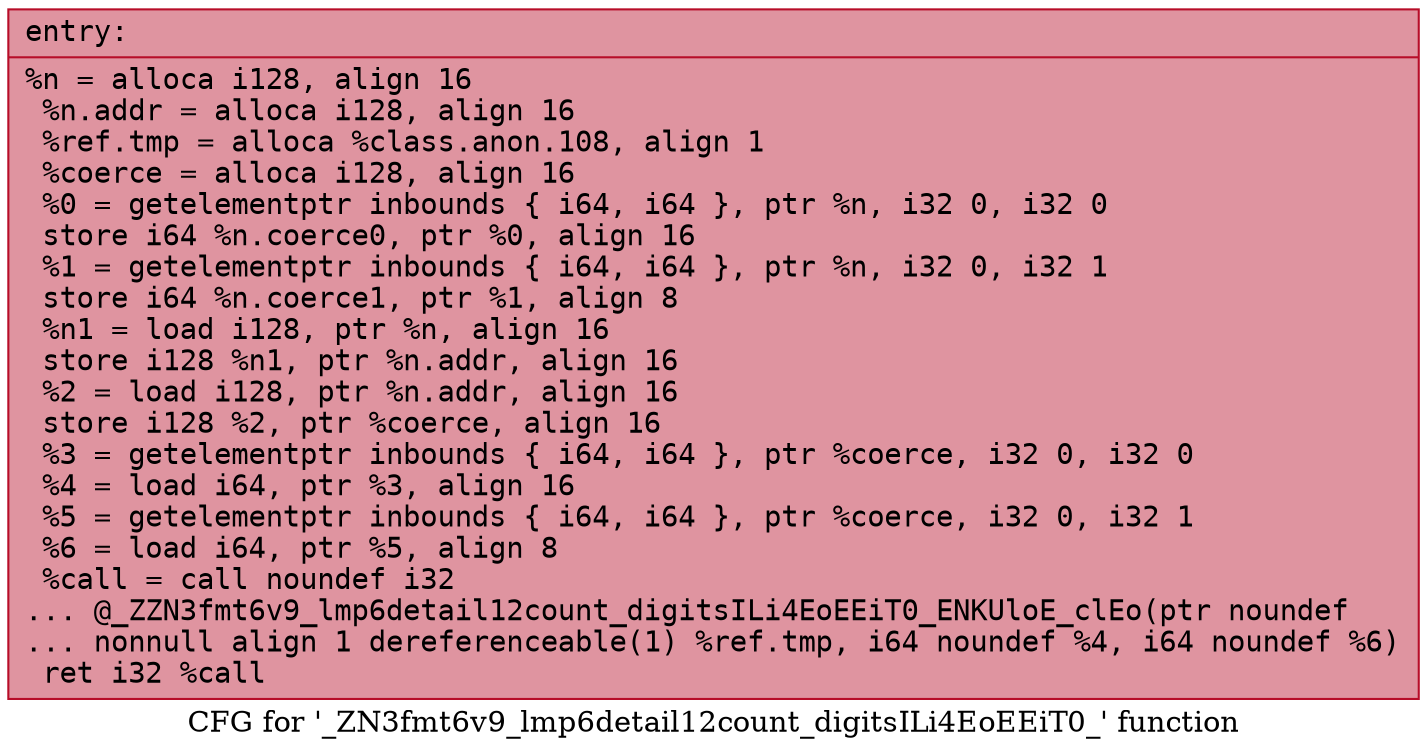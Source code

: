 digraph "CFG for '_ZN3fmt6v9_lmp6detail12count_digitsILi4EoEEiT0_' function" {
	label="CFG for '_ZN3fmt6v9_lmp6detail12count_digitsILi4EoEEiT0_' function";

	Node0x55fec35d35e0 [shape=record,color="#b70d28ff", style=filled, fillcolor="#b70d2870" fontname="Courier",label="{entry:\l|  %n = alloca i128, align 16\l  %n.addr = alloca i128, align 16\l  %ref.tmp = alloca %class.anon.108, align 1\l  %coerce = alloca i128, align 16\l  %0 = getelementptr inbounds \{ i64, i64 \}, ptr %n, i32 0, i32 0\l  store i64 %n.coerce0, ptr %0, align 16\l  %1 = getelementptr inbounds \{ i64, i64 \}, ptr %n, i32 0, i32 1\l  store i64 %n.coerce1, ptr %1, align 8\l  %n1 = load i128, ptr %n, align 16\l  store i128 %n1, ptr %n.addr, align 16\l  %2 = load i128, ptr %n.addr, align 16\l  store i128 %2, ptr %coerce, align 16\l  %3 = getelementptr inbounds \{ i64, i64 \}, ptr %coerce, i32 0, i32 0\l  %4 = load i64, ptr %3, align 16\l  %5 = getelementptr inbounds \{ i64, i64 \}, ptr %coerce, i32 0, i32 1\l  %6 = load i64, ptr %5, align 8\l  %call = call noundef i32\l... @_ZZN3fmt6v9_lmp6detail12count_digitsILi4EoEEiT0_ENKUloE_clEo(ptr noundef\l... nonnull align 1 dereferenceable(1) %ref.tmp, i64 noundef %4, i64 noundef %6)\l  ret i32 %call\l}"];
}
